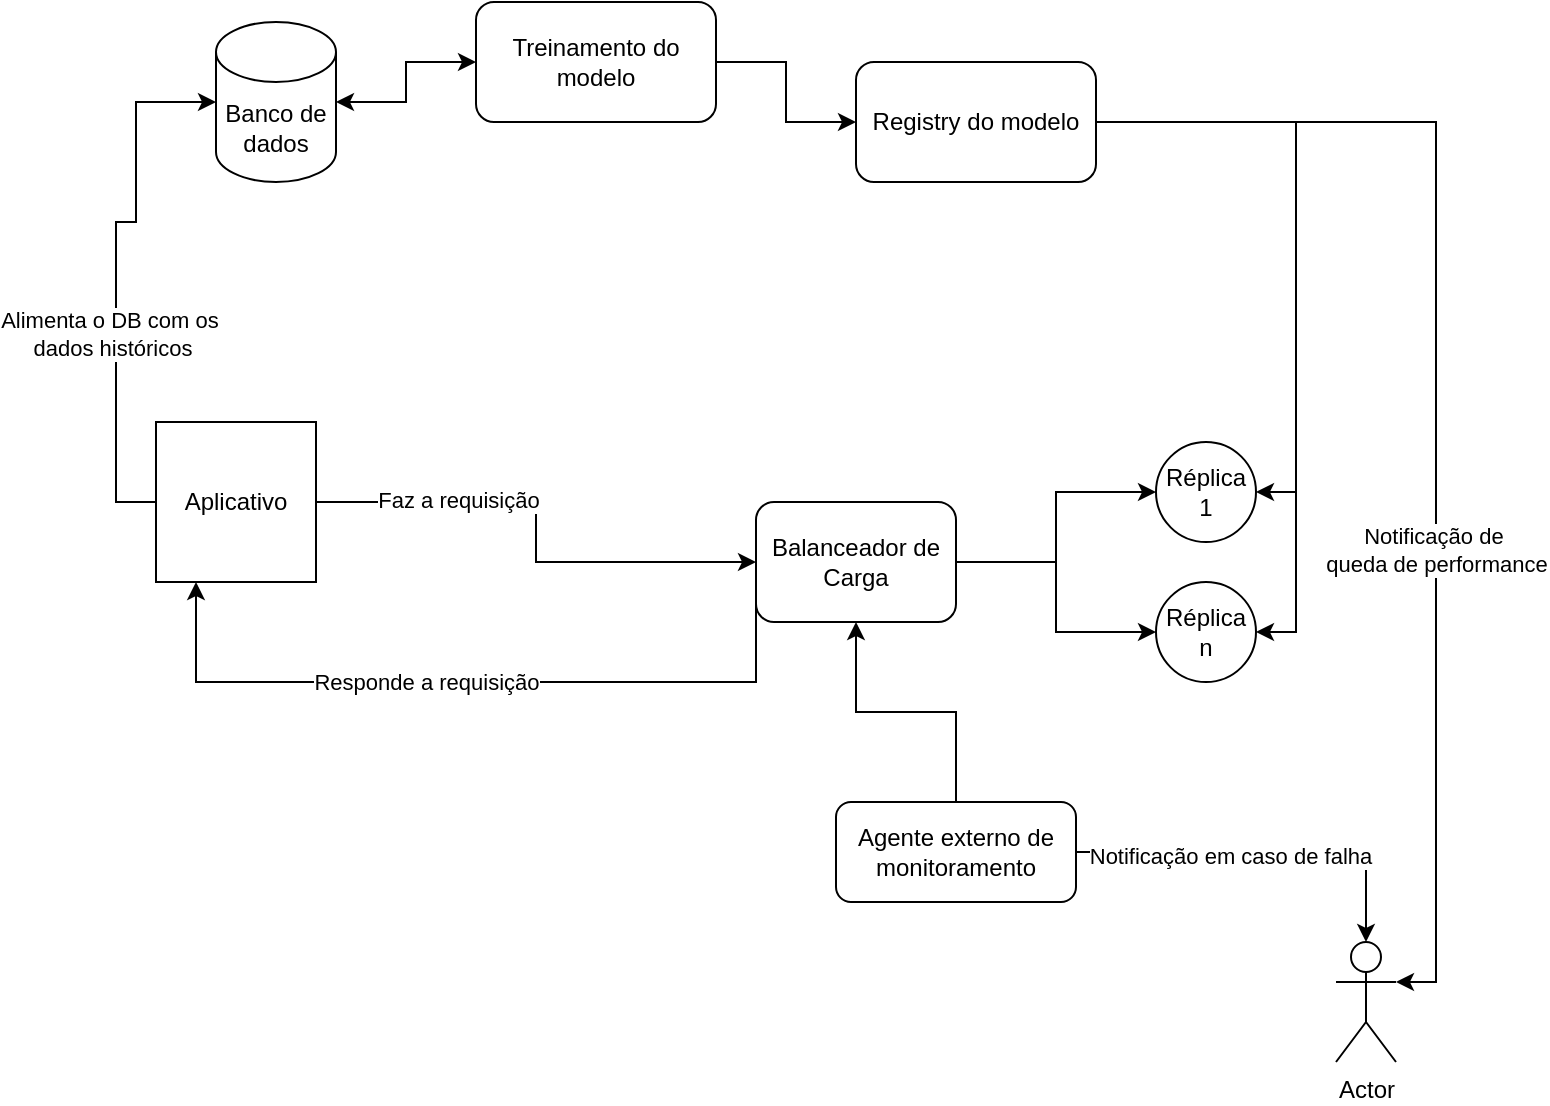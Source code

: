 <mxfile version="24.4.6" type="google">
  <diagram name="Page-1" id="yUKo1Lw2Mynkebe7PPx9">
    <mxGraphModel grid="1" page="1" gridSize="10" guides="1" tooltips="1" connect="1" arrows="1" fold="1" pageScale="1" pageWidth="850" pageHeight="1100" math="0" shadow="0">
      <root>
        <mxCell id="0" />
        <mxCell id="1" parent="0" />
        <mxCell id="-SW9mtwKp5-wyLf88P_i-21" style="edgeStyle=orthogonalEdgeStyle;rounded=0;orthogonalLoop=1;jettySize=auto;html=1;exitX=1;exitY=0.5;exitDx=0;exitDy=0;" edge="1" parent="1" source="-SW9mtwKp5-wyLf88P_i-1" target="-SW9mtwKp5-wyLf88P_i-13">
          <mxGeometry relative="1" as="geometry" />
        </mxCell>
        <mxCell id="-SW9mtwKp5-wyLf88P_i-22" value="Faz a requisição" style="edgeLabel;html=1;align=center;verticalAlign=middle;resizable=0;points=[];" connectable="0" vertex="1" parent="-SW9mtwKp5-wyLf88P_i-21">
          <mxGeometry x="-0.432" y="1" relative="1" as="geometry">
            <mxPoint as="offset" />
          </mxGeometry>
        </mxCell>
        <mxCell id="-SW9mtwKp5-wyLf88P_i-1" value="Aplicativo" style="whiteSpace=wrap;html=1;aspect=fixed;" vertex="1" parent="1">
          <mxGeometry x="100" y="280" width="80" height="80" as="geometry" />
        </mxCell>
        <mxCell id="-SW9mtwKp5-wyLf88P_i-5" style="edgeStyle=orthogonalEdgeStyle;rounded=0;orthogonalLoop=1;jettySize=auto;html=1;entryX=0;entryY=0.5;entryDx=0;entryDy=0;startArrow=classic;startFill=1;" edge="1" parent="1" source="-SW9mtwKp5-wyLf88P_i-2" target="-SW9mtwKp5-wyLf88P_i-4">
          <mxGeometry relative="1" as="geometry" />
        </mxCell>
        <mxCell id="-SW9mtwKp5-wyLf88P_i-2" value="Banco de dados" style="shape=cylinder3;whiteSpace=wrap;html=1;boundedLbl=1;backgroundOutline=1;size=15;" vertex="1" parent="1">
          <mxGeometry x="130" y="80" width="60" height="80" as="geometry" />
        </mxCell>
        <mxCell id="-SW9mtwKp5-wyLf88P_i-3" style="edgeStyle=orthogonalEdgeStyle;rounded=0;orthogonalLoop=1;jettySize=auto;html=1;entryX=0;entryY=0.5;entryDx=0;entryDy=0;entryPerimeter=0;" edge="1" parent="1" source="-SW9mtwKp5-wyLf88P_i-1" target="-SW9mtwKp5-wyLf88P_i-2">
          <mxGeometry relative="1" as="geometry">
            <Array as="points">
              <mxPoint x="80" y="320" />
              <mxPoint x="80" y="180" />
              <mxPoint x="90" y="180" />
              <mxPoint x="90" y="120" />
            </Array>
          </mxGeometry>
        </mxCell>
        <mxCell id="-SW9mtwKp5-wyLf88P_i-30" value="Alimenta o DB com os&amp;nbsp;&lt;div&gt;dados históricos&lt;/div&gt;" style="edgeLabel;html=1;align=center;verticalAlign=middle;resizable=0;points=[];" connectable="0" vertex="1" parent="-SW9mtwKp5-wyLf88P_i-3">
          <mxGeometry x="-0.23" y="3" relative="1" as="geometry">
            <mxPoint x="1" as="offset" />
          </mxGeometry>
        </mxCell>
        <mxCell id="-SW9mtwKp5-wyLf88P_i-8" style="edgeStyle=orthogonalEdgeStyle;rounded=0;orthogonalLoop=1;jettySize=auto;html=1;exitX=1;exitY=0.5;exitDx=0;exitDy=0;entryX=0;entryY=0.5;entryDx=0;entryDy=0;" edge="1" parent="1" source="-SW9mtwKp5-wyLf88P_i-4" target="-SW9mtwKp5-wyLf88P_i-6">
          <mxGeometry relative="1" as="geometry" />
        </mxCell>
        <mxCell id="-SW9mtwKp5-wyLf88P_i-4" value="Treinamento do modelo" style="rounded=1;whiteSpace=wrap;html=1;" vertex="1" parent="1">
          <mxGeometry x="260" y="70" width="120" height="60" as="geometry" />
        </mxCell>
        <mxCell id="-SW9mtwKp5-wyLf88P_i-11" style="edgeStyle=orthogonalEdgeStyle;rounded=0;orthogonalLoop=1;jettySize=auto;html=1;exitX=1;exitY=0.5;exitDx=0;exitDy=0;entryX=1;entryY=0.5;entryDx=0;entryDy=0;" edge="1" parent="1" source="-SW9mtwKp5-wyLf88P_i-6" target="-SW9mtwKp5-wyLf88P_i-9">
          <mxGeometry relative="1" as="geometry" />
        </mxCell>
        <mxCell id="-SW9mtwKp5-wyLf88P_i-6" value="Registry do modelo" style="rounded=1;whiteSpace=wrap;html=1;" vertex="1" parent="1">
          <mxGeometry x="450" y="100" width="120" height="60" as="geometry" />
        </mxCell>
        <mxCell id="-SW9mtwKp5-wyLf88P_i-9" value="Réplica 1" style="ellipse;whiteSpace=wrap;html=1;aspect=fixed;" vertex="1" parent="1">
          <mxGeometry x="600" y="290" width="50" height="50" as="geometry" />
        </mxCell>
        <mxCell id="-SW9mtwKp5-wyLf88P_i-12" style="edgeStyle=orthogonalEdgeStyle;rounded=0;orthogonalLoop=1;jettySize=auto;html=1;exitX=1;exitY=0.5;exitDx=0;exitDy=0;startArrow=classic;startFill=1;endArrow=none;endFill=0;" edge="1" parent="1" source="-SW9mtwKp5-wyLf88P_i-10" target="-SW9mtwKp5-wyLf88P_i-6">
          <mxGeometry relative="1" as="geometry">
            <Array as="points">
              <mxPoint x="670" y="385" />
              <mxPoint x="670" y="130" />
            </Array>
          </mxGeometry>
        </mxCell>
        <mxCell id="-SW9mtwKp5-wyLf88P_i-10" value="Réplica n" style="ellipse;whiteSpace=wrap;html=1;aspect=fixed;" vertex="1" parent="1">
          <mxGeometry x="600" y="360" width="50" height="50" as="geometry" />
        </mxCell>
        <mxCell id="-SW9mtwKp5-wyLf88P_i-14" style="edgeStyle=orthogonalEdgeStyle;rounded=0;orthogonalLoop=1;jettySize=auto;html=1;entryX=0;entryY=0.5;entryDx=0;entryDy=0;" edge="1" parent="1" source="-SW9mtwKp5-wyLf88P_i-13" target="-SW9mtwKp5-wyLf88P_i-9">
          <mxGeometry relative="1" as="geometry" />
        </mxCell>
        <mxCell id="-SW9mtwKp5-wyLf88P_i-15" style="edgeStyle=orthogonalEdgeStyle;rounded=0;orthogonalLoop=1;jettySize=auto;html=1;exitX=1;exitY=0.5;exitDx=0;exitDy=0;entryX=0;entryY=0.5;entryDx=0;entryDy=0;" edge="1" parent="1" source="-SW9mtwKp5-wyLf88P_i-13" target="-SW9mtwKp5-wyLf88P_i-10">
          <mxGeometry relative="1" as="geometry" />
        </mxCell>
        <mxCell id="-SW9mtwKp5-wyLf88P_i-23" style="edgeStyle=orthogonalEdgeStyle;rounded=0;orthogonalLoop=1;jettySize=auto;html=1;exitX=0;exitY=0.75;exitDx=0;exitDy=0;entryX=0.25;entryY=1;entryDx=0;entryDy=0;" edge="1" parent="1" source="-SW9mtwKp5-wyLf88P_i-13" target="-SW9mtwKp5-wyLf88P_i-1">
          <mxGeometry relative="1" as="geometry">
            <Array as="points">
              <mxPoint x="400" y="410" />
              <mxPoint x="120" y="410" />
            </Array>
          </mxGeometry>
        </mxCell>
        <mxCell id="-SW9mtwKp5-wyLf88P_i-24" value="Responde a requisição" style="edgeLabel;html=1;align=center;verticalAlign=middle;resizable=0;points=[];" connectable="0" vertex="1" parent="-SW9mtwKp5-wyLf88P_i-23">
          <mxGeometry x="0.12" relative="1" as="geometry">
            <mxPoint as="offset" />
          </mxGeometry>
        </mxCell>
        <mxCell id="-SW9mtwKp5-wyLf88P_i-13" value="Balanceador de Carga" style="rounded=1;whiteSpace=wrap;html=1;" vertex="1" parent="1">
          <mxGeometry x="400" y="320" width="100" height="60" as="geometry" />
        </mxCell>
        <mxCell id="-SW9mtwKp5-wyLf88P_i-17" style="edgeStyle=orthogonalEdgeStyle;rounded=0;orthogonalLoop=1;jettySize=auto;html=1;" edge="1" parent="1" source="-SW9mtwKp5-wyLf88P_i-16" target="-SW9mtwKp5-wyLf88P_i-13">
          <mxGeometry relative="1" as="geometry" />
        </mxCell>
        <mxCell id="-SW9mtwKp5-wyLf88P_i-25" style="edgeStyle=orthogonalEdgeStyle;rounded=0;orthogonalLoop=1;jettySize=auto;html=1;" edge="1" parent="1" source="-SW9mtwKp5-wyLf88P_i-16" target="-SW9mtwKp5-wyLf88P_i-18">
          <mxGeometry relative="1" as="geometry" />
        </mxCell>
        <mxCell id="-SW9mtwKp5-wyLf88P_i-26" value="Notificação em caso de falha" style="edgeLabel;html=1;align=center;verticalAlign=middle;resizable=0;points=[];" connectable="0" vertex="1" parent="-SW9mtwKp5-wyLf88P_i-25">
          <mxGeometry x="-0.187" y="-2" relative="1" as="geometry">
            <mxPoint as="offset" />
          </mxGeometry>
        </mxCell>
        <mxCell id="-SW9mtwKp5-wyLf88P_i-16" value="Agente externo de monitoramento" style="rounded=1;whiteSpace=wrap;html=1;" vertex="1" parent="1">
          <mxGeometry x="440" y="470" width="120" height="50" as="geometry" />
        </mxCell>
        <mxCell id="-SW9mtwKp5-wyLf88P_i-18" value="Actor" style="shape=umlActor;verticalLabelPosition=bottom;verticalAlign=top;html=1;outlineConnect=0;" vertex="1" parent="1">
          <mxGeometry x="690" y="540" width="30" height="60" as="geometry" />
        </mxCell>
        <mxCell id="-SW9mtwKp5-wyLf88P_i-27" style="edgeStyle=orthogonalEdgeStyle;rounded=0;orthogonalLoop=1;jettySize=auto;html=1;entryX=1;entryY=0.333;entryDx=0;entryDy=0;entryPerimeter=0;" edge="1" parent="1" source="-SW9mtwKp5-wyLf88P_i-6" target="-SW9mtwKp5-wyLf88P_i-18">
          <mxGeometry relative="1" as="geometry" />
        </mxCell>
        <mxCell id="-SW9mtwKp5-wyLf88P_i-28" value="Notificação de&amp;nbsp;&lt;div&gt;queda de performance&lt;/div&gt;" style="edgeLabel;html=1;align=center;verticalAlign=middle;resizable=0;points=[];" connectable="0" vertex="1" parent="-SW9mtwKp5-wyLf88P_i-27">
          <mxGeometry x="0.239" relative="1" as="geometry">
            <mxPoint as="offset" />
          </mxGeometry>
        </mxCell>
      </root>
    </mxGraphModel>
  </diagram>
</mxfile>
